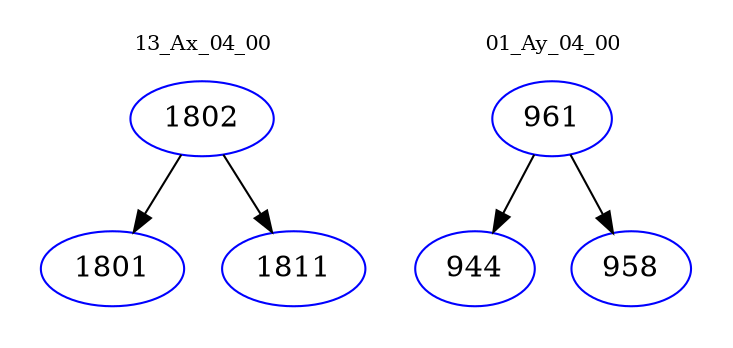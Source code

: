 digraph{
subgraph cluster_0 {
color = white
label = "13_Ax_04_00";
fontsize=10;
T0_1802 [label="1802", color="blue"]
T0_1802 -> T0_1801 [color="black"]
T0_1801 [label="1801", color="blue"]
T0_1802 -> T0_1811 [color="black"]
T0_1811 [label="1811", color="blue"]
}
subgraph cluster_1 {
color = white
label = "01_Ay_04_00";
fontsize=10;
T1_961 [label="961", color="blue"]
T1_961 -> T1_944 [color="black"]
T1_944 [label="944", color="blue"]
T1_961 -> T1_958 [color="black"]
T1_958 [label="958", color="blue"]
}
}
